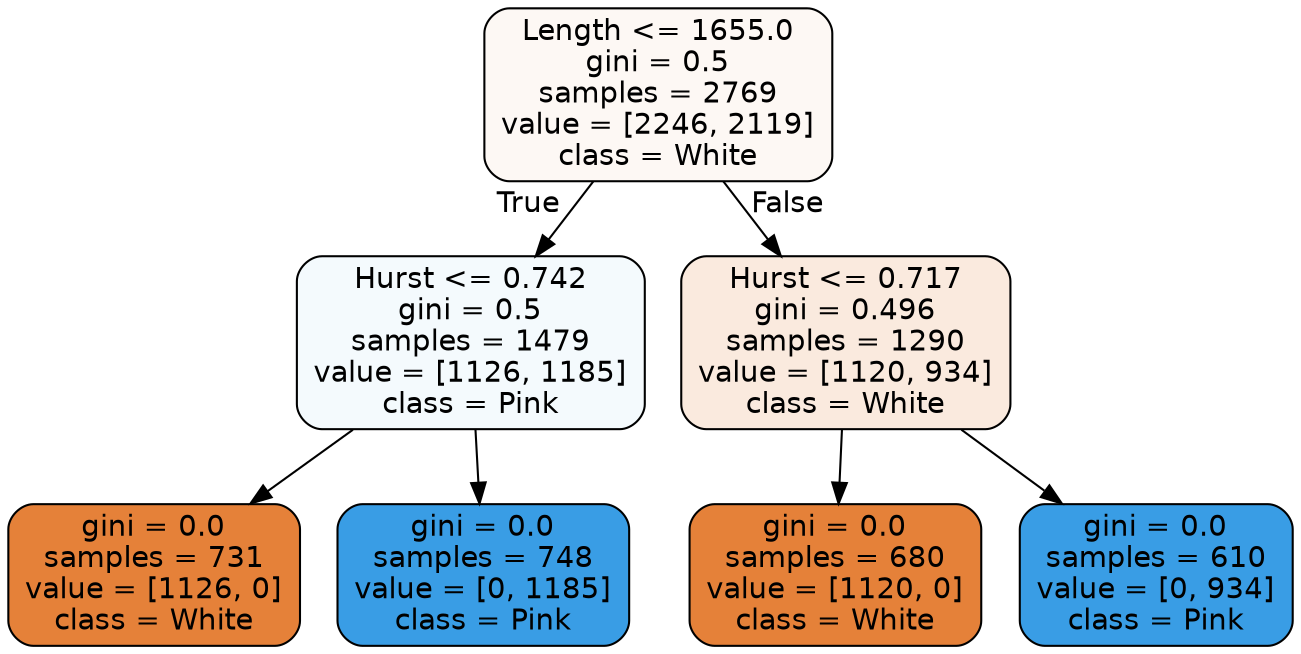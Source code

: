 digraph Tree {
node [shape=box, style="filled, rounded", color="black", fontname=helvetica] ;
edge [fontname=helvetica] ;
0 [label="Length <= 1655.0\ngini = 0.5\nsamples = 2769\nvalue = [2246, 2119]\nclass = White", fillcolor="#e581390e"] ;
1 [label="Hurst <= 0.742\ngini = 0.5\nsamples = 1479\nvalue = [1126, 1185]\nclass = Pink", fillcolor="#399de50d"] ;
0 -> 1 [labeldistance=2.5, labelangle=45, headlabel="True"] ;
2 [label="gini = 0.0\nsamples = 731\nvalue = [1126, 0]\nclass = White", fillcolor="#e58139ff"] ;
1 -> 2 ;
3 [label="gini = 0.0\nsamples = 748\nvalue = [0, 1185]\nclass = Pink", fillcolor="#399de5ff"] ;
1 -> 3 ;
4 [label="Hurst <= 0.717\ngini = 0.496\nsamples = 1290\nvalue = [1120, 934]\nclass = White", fillcolor="#e581392a"] ;
0 -> 4 [labeldistance=2.5, labelangle=-45, headlabel="False"] ;
5 [label="gini = 0.0\nsamples = 680\nvalue = [1120, 0]\nclass = White", fillcolor="#e58139ff"] ;
4 -> 5 ;
6 [label="gini = 0.0\nsamples = 610\nvalue = [0, 934]\nclass = Pink", fillcolor="#399de5ff"] ;
4 -> 6 ;
}
